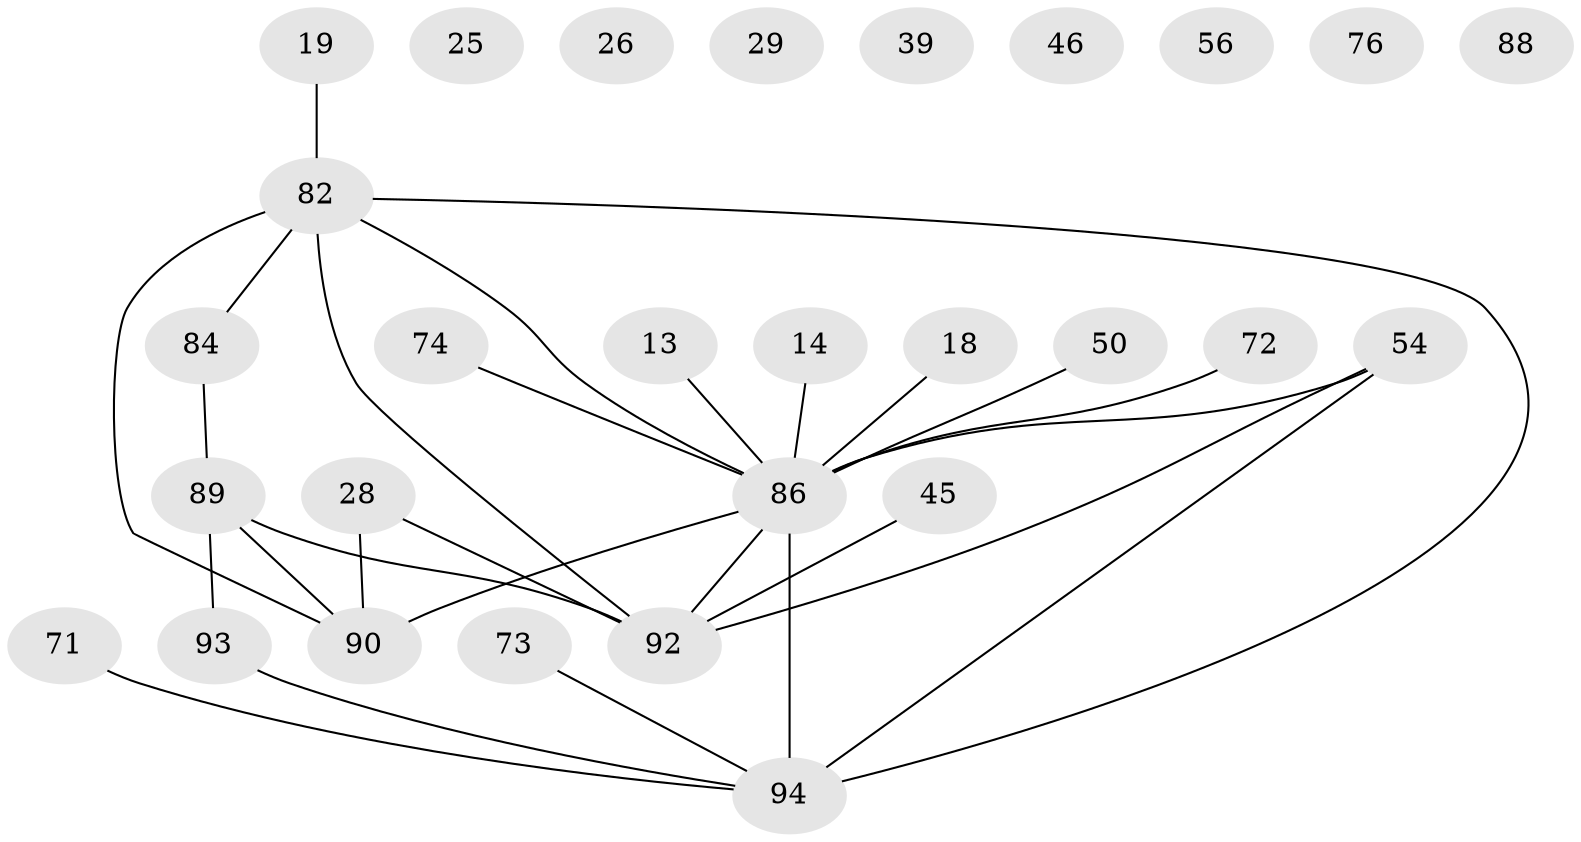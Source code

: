 // original degree distribution, {7: 0.02127659574468085, 3: 0.26595744680851063, 4: 0.09574468085106383, 2: 0.23404255319148937, 6: 0.031914893617021274, 1: 0.20212765957446807, 9: 0.010638297872340425, 5: 0.07446808510638298, 0: 0.06382978723404255}
// Generated by graph-tools (version 1.1) at 2025/42/03/04/25 21:42:19]
// undirected, 28 vertices, 28 edges
graph export_dot {
graph [start="1"]
  node [color=gray90,style=filled];
  13;
  14;
  18;
  19;
  25;
  26;
  28;
  29;
  39;
  45;
  46;
  50;
  54 [super="+10+43"];
  56 [super="+9+49"];
  71 [super="+41"];
  72;
  73;
  74 [super="+59"];
  76 [super="+52"];
  82 [super="+2+33+66"];
  84 [super="+77"];
  86 [super="+40+83+61"];
  88;
  89 [super="+81"];
  90 [super="+75+64+85"];
  92 [super="+36+87+22"];
  93 [super="+31+62"];
  94 [super="+51+65+91+69"];
  13 -- 86;
  14 -- 86;
  18 -- 86;
  19 -- 82;
  28 -- 90;
  28 -- 92 [weight=2];
  45 -- 92;
  50 -- 86 [weight=3];
  54 -- 86 [weight=4];
  54 -- 94 [weight=3];
  54 -- 92 [weight=2];
  71 -- 94;
  72 -- 86;
  73 -- 94;
  74 -- 86;
  82 -- 86;
  82 -- 94 [weight=3];
  82 -- 92 [weight=3];
  82 -- 84 [weight=2];
  82 -- 90 [weight=2];
  84 -- 89;
  86 -- 90 [weight=8];
  86 -- 92;
  86 -- 94 [weight=4];
  89 -- 90 [weight=4];
  89 -- 93;
  89 -- 92 [weight=2];
  93 -- 94;
}
